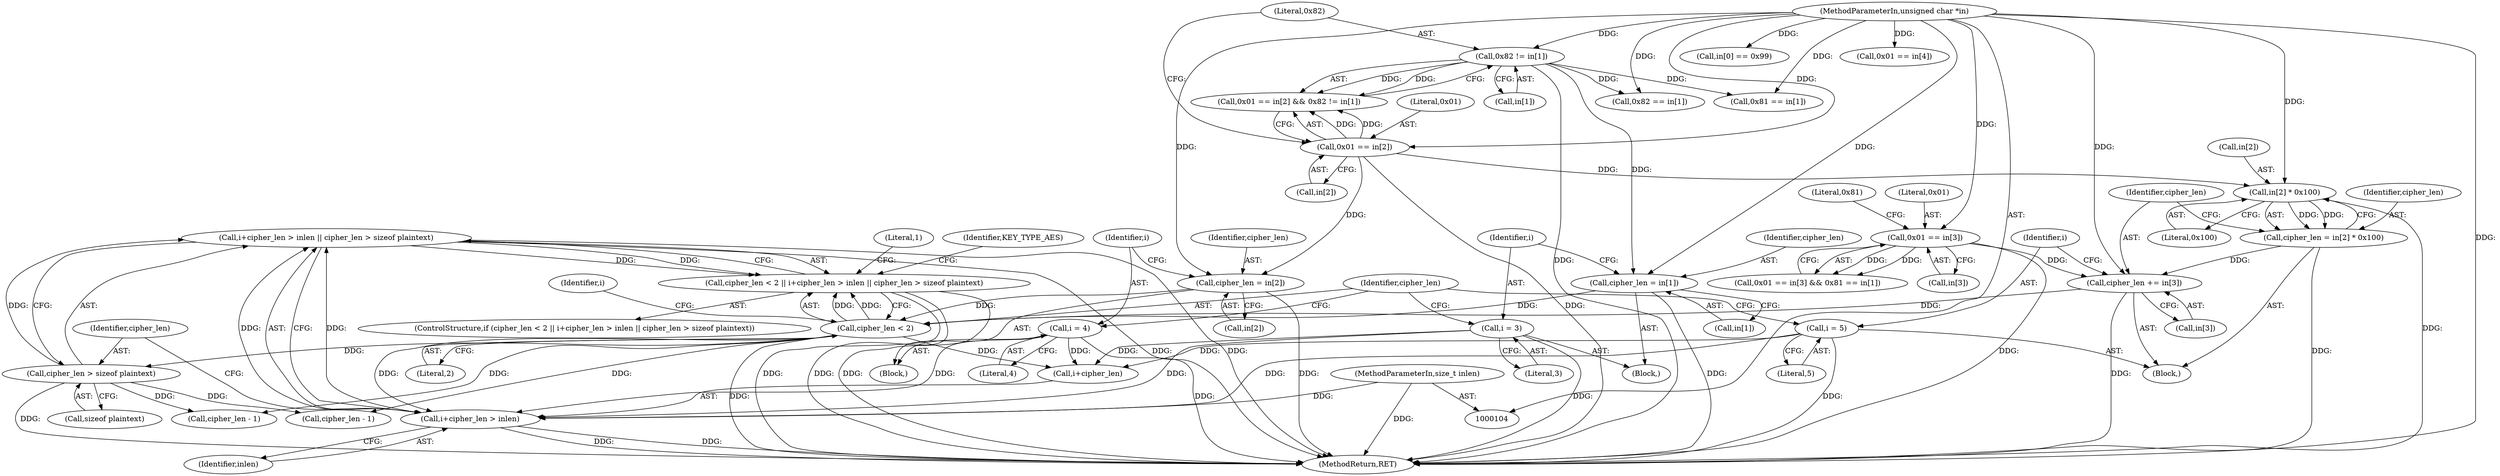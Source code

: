 digraph "0_OpenSC_360e95d45ac4123255a4c796db96337f332160ad#diff-d643a0fa169471dbf2912f4866dc49c5_0@API" {
"1000227" [label="(Call,i+cipher_len > inlen || cipher_len > sizeof plaintext)"];
"1000228" [label="(Call,i+cipher_len > inlen)"];
"1000214" [label="(Call,i = 5)"];
"1000163" [label="(Call,i = 3)"];
"1000185" [label="(Call,i = 4)"];
"1000224" [label="(Call,cipher_len < 2)"];
"1000158" [label="(Call,cipher_len = in[1])"];
"1000152" [label="(Call,0x82 != in[1])"];
"1000106" [label="(MethodParameterIn,unsigned char *in)"];
"1000209" [label="(Call,cipher_len += in[3])"];
"1000169" [label="(Call,0x01 == in[3])"];
"1000202" [label="(Call,cipher_len = in[2] * 0x100)"];
"1000204" [label="(Call,in[2] * 0x100)"];
"1000147" [label="(Call,0x01 == in[2])"];
"1000180" [label="(Call,cipher_len = in[2])"];
"1000107" [label="(MethodParameterIn,size_t inlen)"];
"1000233" [label="(Call,cipher_len > sizeof plaintext)"];
"1000223" [label="(Call,cipher_len < 2 || i+cipher_len > inlen || cipher_len > sizeof plaintext)"];
"1000160" [label="(Call,in[1])"];
"1000138" [label="(Call,in[0] == 0x99)"];
"1000223" [label="(Call,cipher_len < 2 || i+cipher_len > inlen || cipher_len > sizeof plaintext)"];
"1000204" [label="(Call,in[2] * 0x100)"];
"1000153" [label="(Literal,0x82)"];
"1000208" [label="(Literal,0x100)"];
"1000228" [label="(Call,i+cipher_len > inlen)"];
"1000185" [label="(Call,i = 4)"];
"1000157" [label="(Block,)"];
"1000230" [label="(Identifier,i)"];
"1000211" [label="(Call,in[3])"];
"1000187" [label="(Literal,4)"];
"1000179" [label="(Block,)"];
"1000233" [label="(Call,cipher_len > sizeof plaintext)"];
"1000225" [label="(Identifier,cipher_len)"];
"1000216" [label="(Literal,5)"];
"1000147" [label="(Call,0x01 == in[2])"];
"1000107" [label="(MethodParameterIn,size_t inlen)"];
"1000148" [label="(Literal,0x01)"];
"1000158" [label="(Call,cipher_len = in[1])"];
"1000239" [label="(Literal,1)"];
"1000319" [label="(MethodReturn,RET)"];
"1000232" [label="(Identifier,inlen)"];
"1000201" [label="(Block,)"];
"1000234" [label="(Identifier,cipher_len)"];
"1000106" [label="(MethodParameterIn,unsigned char *in)"];
"1000146" [label="(Call,0x01 == in[2] && 0x82 != in[1])"];
"1000164" [label="(Identifier,i)"];
"1000180" [label="(Call,cipher_len = in[2])"];
"1000168" [label="(Call,0x01 == in[3] && 0x81 == in[1])"];
"1000196" [label="(Call,0x82 == in[1])"];
"1000171" [label="(Call,in[3])"];
"1000202" [label="(Call,cipher_len = in[2] * 0x100)"];
"1000169" [label="(Call,0x01 == in[3])"];
"1000271" [label="(Call,cipher_len - 1)"];
"1000175" [label="(Literal,0x81)"];
"1000235" [label="(Call,sizeof plaintext)"];
"1000215" [label="(Identifier,i)"];
"1000242" [label="(Identifier,KEY_TYPE_AES)"];
"1000205" [label="(Call,in[2])"];
"1000209" [label="(Call,cipher_len += in[3])"];
"1000214" [label="(Call,i = 5)"];
"1000174" [label="(Call,0x81 == in[1])"];
"1000227" [label="(Call,i+cipher_len > inlen || cipher_len > sizeof plaintext)"];
"1000181" [label="(Identifier,cipher_len)"];
"1000210" [label="(Identifier,cipher_len)"];
"1000149" [label="(Call,in[2])"];
"1000159" [label="(Identifier,cipher_len)"];
"1000256" [label="(Call,cipher_len - 1)"];
"1000226" [label="(Literal,2)"];
"1000229" [label="(Call,i+cipher_len)"];
"1000163" [label="(Call,i = 3)"];
"1000224" [label="(Call,cipher_len < 2)"];
"1000154" [label="(Call,in[1])"];
"1000182" [label="(Call,in[2])"];
"1000203" [label="(Identifier,cipher_len)"];
"1000152" [label="(Call,0x82 != in[1])"];
"1000165" [label="(Literal,3)"];
"1000191" [label="(Call,0x01 == in[4])"];
"1000186" [label="(Identifier,i)"];
"1000170" [label="(Literal,0x01)"];
"1000222" [label="(ControlStructure,if (cipher_len < 2 || i+cipher_len > inlen || cipher_len > sizeof plaintext))"];
"1000227" -> "1000223"  [label="AST: "];
"1000227" -> "1000228"  [label="CFG: "];
"1000227" -> "1000233"  [label="CFG: "];
"1000228" -> "1000227"  [label="AST: "];
"1000233" -> "1000227"  [label="AST: "];
"1000223" -> "1000227"  [label="CFG: "];
"1000227" -> "1000319"  [label="DDG: "];
"1000227" -> "1000319"  [label="DDG: "];
"1000227" -> "1000223"  [label="DDG: "];
"1000227" -> "1000223"  [label="DDG: "];
"1000228" -> "1000227"  [label="DDG: "];
"1000228" -> "1000227"  [label="DDG: "];
"1000233" -> "1000227"  [label="DDG: "];
"1000228" -> "1000232"  [label="CFG: "];
"1000229" -> "1000228"  [label="AST: "];
"1000232" -> "1000228"  [label="AST: "];
"1000234" -> "1000228"  [label="CFG: "];
"1000228" -> "1000319"  [label="DDG: "];
"1000228" -> "1000319"  [label="DDG: "];
"1000214" -> "1000228"  [label="DDG: "];
"1000163" -> "1000228"  [label="DDG: "];
"1000185" -> "1000228"  [label="DDG: "];
"1000224" -> "1000228"  [label="DDG: "];
"1000107" -> "1000228"  [label="DDG: "];
"1000214" -> "1000201"  [label="AST: "];
"1000214" -> "1000216"  [label="CFG: "];
"1000215" -> "1000214"  [label="AST: "];
"1000216" -> "1000214"  [label="AST: "];
"1000225" -> "1000214"  [label="CFG: "];
"1000214" -> "1000319"  [label="DDG: "];
"1000214" -> "1000229"  [label="DDG: "];
"1000163" -> "1000157"  [label="AST: "];
"1000163" -> "1000165"  [label="CFG: "];
"1000164" -> "1000163"  [label="AST: "];
"1000165" -> "1000163"  [label="AST: "];
"1000225" -> "1000163"  [label="CFG: "];
"1000163" -> "1000319"  [label="DDG: "];
"1000163" -> "1000229"  [label="DDG: "];
"1000185" -> "1000179"  [label="AST: "];
"1000185" -> "1000187"  [label="CFG: "];
"1000186" -> "1000185"  [label="AST: "];
"1000187" -> "1000185"  [label="AST: "];
"1000225" -> "1000185"  [label="CFG: "];
"1000185" -> "1000319"  [label="DDG: "];
"1000185" -> "1000229"  [label="DDG: "];
"1000224" -> "1000223"  [label="AST: "];
"1000224" -> "1000226"  [label="CFG: "];
"1000225" -> "1000224"  [label="AST: "];
"1000226" -> "1000224"  [label="AST: "];
"1000230" -> "1000224"  [label="CFG: "];
"1000223" -> "1000224"  [label="CFG: "];
"1000224" -> "1000319"  [label="DDG: "];
"1000224" -> "1000223"  [label="DDG: "];
"1000224" -> "1000223"  [label="DDG: "];
"1000158" -> "1000224"  [label="DDG: "];
"1000209" -> "1000224"  [label="DDG: "];
"1000180" -> "1000224"  [label="DDG: "];
"1000224" -> "1000229"  [label="DDG: "];
"1000224" -> "1000233"  [label="DDG: "];
"1000224" -> "1000256"  [label="DDG: "];
"1000224" -> "1000271"  [label="DDG: "];
"1000158" -> "1000157"  [label="AST: "];
"1000158" -> "1000160"  [label="CFG: "];
"1000159" -> "1000158"  [label="AST: "];
"1000160" -> "1000158"  [label="AST: "];
"1000164" -> "1000158"  [label="CFG: "];
"1000158" -> "1000319"  [label="DDG: "];
"1000152" -> "1000158"  [label="DDG: "];
"1000106" -> "1000158"  [label="DDG: "];
"1000152" -> "1000146"  [label="AST: "];
"1000152" -> "1000154"  [label="CFG: "];
"1000153" -> "1000152"  [label="AST: "];
"1000154" -> "1000152"  [label="AST: "];
"1000146" -> "1000152"  [label="CFG: "];
"1000152" -> "1000319"  [label="DDG: "];
"1000152" -> "1000146"  [label="DDG: "];
"1000152" -> "1000146"  [label="DDG: "];
"1000106" -> "1000152"  [label="DDG: "];
"1000152" -> "1000174"  [label="DDG: "];
"1000152" -> "1000196"  [label="DDG: "];
"1000106" -> "1000104"  [label="AST: "];
"1000106" -> "1000319"  [label="DDG: "];
"1000106" -> "1000138"  [label="DDG: "];
"1000106" -> "1000147"  [label="DDG: "];
"1000106" -> "1000169"  [label="DDG: "];
"1000106" -> "1000174"  [label="DDG: "];
"1000106" -> "1000180"  [label="DDG: "];
"1000106" -> "1000191"  [label="DDG: "];
"1000106" -> "1000196"  [label="DDG: "];
"1000106" -> "1000204"  [label="DDG: "];
"1000106" -> "1000209"  [label="DDG: "];
"1000209" -> "1000201"  [label="AST: "];
"1000209" -> "1000211"  [label="CFG: "];
"1000210" -> "1000209"  [label="AST: "];
"1000211" -> "1000209"  [label="AST: "];
"1000215" -> "1000209"  [label="CFG: "];
"1000209" -> "1000319"  [label="DDG: "];
"1000169" -> "1000209"  [label="DDG: "];
"1000202" -> "1000209"  [label="DDG: "];
"1000169" -> "1000168"  [label="AST: "];
"1000169" -> "1000171"  [label="CFG: "];
"1000170" -> "1000169"  [label="AST: "];
"1000171" -> "1000169"  [label="AST: "];
"1000175" -> "1000169"  [label="CFG: "];
"1000168" -> "1000169"  [label="CFG: "];
"1000169" -> "1000319"  [label="DDG: "];
"1000169" -> "1000168"  [label="DDG: "];
"1000169" -> "1000168"  [label="DDG: "];
"1000202" -> "1000201"  [label="AST: "];
"1000202" -> "1000204"  [label="CFG: "];
"1000203" -> "1000202"  [label="AST: "];
"1000204" -> "1000202"  [label="AST: "];
"1000210" -> "1000202"  [label="CFG: "];
"1000202" -> "1000319"  [label="DDG: "];
"1000204" -> "1000202"  [label="DDG: "];
"1000204" -> "1000202"  [label="DDG: "];
"1000204" -> "1000208"  [label="CFG: "];
"1000205" -> "1000204"  [label="AST: "];
"1000208" -> "1000204"  [label="AST: "];
"1000204" -> "1000319"  [label="DDG: "];
"1000147" -> "1000204"  [label="DDG: "];
"1000147" -> "1000146"  [label="AST: "];
"1000147" -> "1000149"  [label="CFG: "];
"1000148" -> "1000147"  [label="AST: "];
"1000149" -> "1000147"  [label="AST: "];
"1000153" -> "1000147"  [label="CFG: "];
"1000146" -> "1000147"  [label="CFG: "];
"1000147" -> "1000319"  [label="DDG: "];
"1000147" -> "1000146"  [label="DDG: "];
"1000147" -> "1000146"  [label="DDG: "];
"1000147" -> "1000180"  [label="DDG: "];
"1000180" -> "1000179"  [label="AST: "];
"1000180" -> "1000182"  [label="CFG: "];
"1000181" -> "1000180"  [label="AST: "];
"1000182" -> "1000180"  [label="AST: "];
"1000186" -> "1000180"  [label="CFG: "];
"1000180" -> "1000319"  [label="DDG: "];
"1000107" -> "1000104"  [label="AST: "];
"1000107" -> "1000319"  [label="DDG: "];
"1000233" -> "1000235"  [label="CFG: "];
"1000234" -> "1000233"  [label="AST: "];
"1000235" -> "1000233"  [label="AST: "];
"1000233" -> "1000319"  [label="DDG: "];
"1000233" -> "1000256"  [label="DDG: "];
"1000233" -> "1000271"  [label="DDG: "];
"1000223" -> "1000222"  [label="AST: "];
"1000239" -> "1000223"  [label="CFG: "];
"1000242" -> "1000223"  [label="CFG: "];
"1000223" -> "1000319"  [label="DDG: "];
"1000223" -> "1000319"  [label="DDG: "];
"1000223" -> "1000319"  [label="DDG: "];
}
